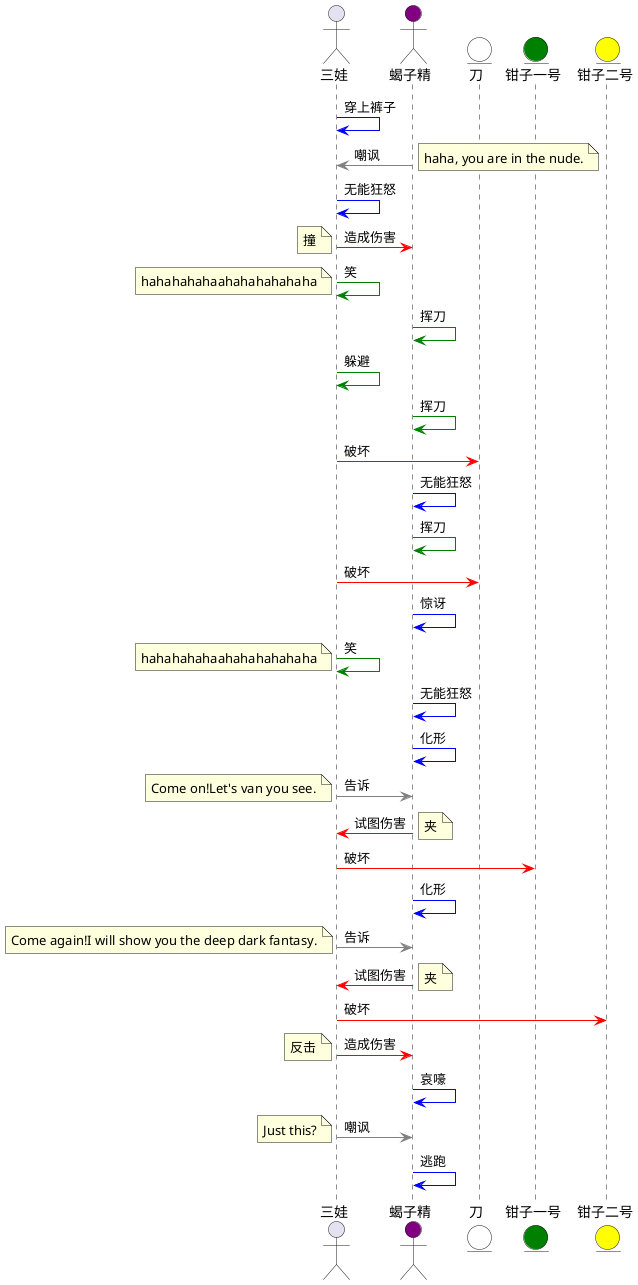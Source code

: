 

@startuml
actor       三娃   as threeboy 
actor       蝎子精    as scorpion   #Purple 
entity      刀  as knife #White
entity      钳子一号  as claw1 #Green
entity      钳子二号  as claw2 #Yellow

threeboy-[#Blue]>threeboy:穿上裤子
scorpion-[#Grey]>threeboy:嘲讽
note right
haha, you are in the nude.
end note
threeboy-[#Blue]>threeboy:无能狂怒
threeboy-[#Red]>scorpion:造成伤害
note left
撞
end note
threeboy-[#Green]>threeboy:笑
note left
hahahahahaahahahahahaha
end note
scorpion-[#Green]>scorpion:挥刀
threeboy-[#Green]>threeboy:躲避
scorpion-[#Green]>scorpion:挥刀
threeboy-[#Red]>knife:破坏
scorpion-[#Blue]>scorpion:无能狂怒
scorpion-[#Green]>scorpion:挥刀
threeboy-[#Red]>knife:破坏
scorpion-[#Blue]>scorpion:惊讶
threeboy-[#Green]>threeboy:笑
note left
hahahahahaahahahahahaha
end note
scorpion-[#Blue]>scorpion:无能狂怒
scorpion-[#Blue]>scorpion:化形
threeboy-[#Grey]>scorpion:告诉
note left
Come on!Let's van you see.
end note
scorpion-[#Red]>threeboy:试图伤害
note right
夹
end note
threeboy-[#Red]>claw1:破坏
scorpion-[#Blue]>scorpion:化形
threeboy-[#Grey]>scorpion:告诉
note left
Come again!I will show you the deep dark fantasy.
end note
scorpion-[#Red]>threeboy:试图伤害
note right
夹
end note
threeboy-[#Red]>claw2:破坏
threeboy-[#Red]>scorpion:造成伤害
note left
反击
end note
scorpion-[#Blue]>scorpion:哀嚎
threeboy-[#Grey]>scorpion:嘲讽
note left
Just this?
end note
scorpion-[#Blue]>scorpion:逃跑
@enduml